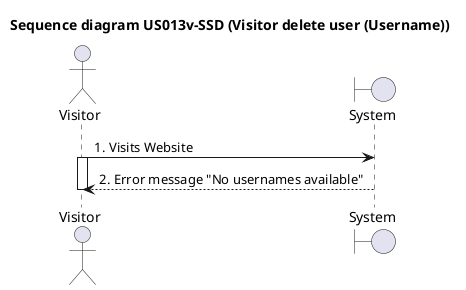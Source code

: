 @startuml US013v-SSD

title Sequence diagram US013v-SSD (Visitor delete user (Username))

actor Visitor
boundary System



Visitor -> System: 1. Visits Website
activate Visitor
System  --> Visitor: 2. Error message "No usernames available"
deactivate System
deactivate Visitor

@enduml

